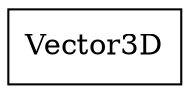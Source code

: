 strict digraph class_diagram {
  rankdir=LR;
  Vector3D[
    label="Vector3D",
    URL="Vector3D.html",
    tooltip="com.idescn.as3d.Vector3D",
    shape="record"
  ];
}
